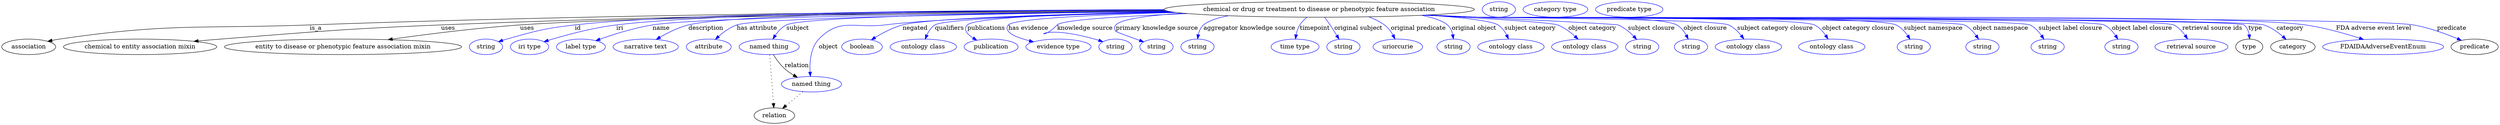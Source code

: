 digraph {
	graph [bb="0,0,5780,283"];
	node [label="\N"];
	"chemical or drug or treatment to disease or phenotypic feature association"	[height=0.5,
		label="chemical or drug or treatment to disease or phenotypic feature association",
		pos="3049.4,265",
		width=9.9838];
	association	[height=0.5,
		pos="62.394,178",
		width=1.7332];
	"chemical or drug or treatment to disease or phenotypic feature association" -> association	[label=is_a,
		lp="727.39,221.5",
		pos="e,106.71,190.75 2691.1,263.29 2232.5,261.32 1413.6,254.19 713.39,229 455.81,219.73 389.46,233.09 134.39,196 128.61,195.16 122.61,\
194.08 116.66,192.88"];
	"chemical to entity association mixin"	[height=0.5,
		pos="320.39,178",
		width=4.9287];
	"chemical or drug or treatment to disease or phenotypic feature association" -> "chemical to entity association mixin"	[label=uses,
		lp="1033.9,221.5",
		pos="e,445.34,190.81 2692.3,262.96 2286.3,260.6 1603.9,253.01 1017.4,229 790.44,219.71 733.85,213.62 507.39,196 490.62,194.69 473,193.22 \
455.57,191.71"];
	"entity to disease or phenotypic feature association mixin"	[height=0.5,
		pos="790.39,178",
		width=7.6188];
	"chemical or drug or treatment to disease or phenotypic feature association" -> "entity to disease or phenotypic feature association mixin"	[label=uses,
		lp="1216.9,221.5",
		pos="e,894.59,194.7 2695.9,261.62 2242.3,257.82 1480.7,248.7 1200.4,229 1100.1,221.96 986.77,207.64 904.69,196.12"];
	id	[color=blue,
		height=0.5,
		label=string,
		pos="1121.4,178",
		width=1.0652];
	"chemical or drug or treatment to disease or phenotypic feature association" -> id	[color=blue,
		label=id,
		lp="1334.4,221.5",
		pos="e,1150.4,189.97 2690,264.53 2264.4,263.78 1581.4,257.86 1327.4,229 1256.1,220.9 1238.5,215.35 1169.4,196 1166.3,195.13 1163.1,194.16 \
1159.9,193.14",
		style=solid];
	iri	[color=blue,
		height=0.5,
		label="iri type",
		pos="1222.4,178",
		width=1.2277];
	"chemical or drug or treatment to disease or phenotypic feature association" -> iri	[color=blue,
		label=iri,
		lp="1430.4,221.5",
		pos="e,1255.5,189.98 2689.7,264.61 2286.5,263.81 1658.2,257.72 1422.4,229 1367.2,222.28 1305.4,205.31 1265.2,193",
		style=solid];
	name	[color=blue,
		height=0.5,
		label="label type",
		pos="1341.4,178",
		width=1.5707];
	"chemical or drug or treatment to disease or phenotypic feature association" -> name	[color=blue,
		label=name,
		lp="1526.4,221.5",
		pos="e,1375.8,192.44 2698.6,261.06 2279.5,256.76 1620.3,247.21 1506.4,229 1464.5,222.3 1418.4,207.68 1385.6,195.97",
		style=solid];
	description	[color=blue,
		height=0.5,
		label="narrative text",
		pos="1491.4,178",
		width=2.0943];
	"chemical or drug or treatment to disease or phenotypic feature association" -> description	[color=blue,
		label=description,
		lp="1629.9,221.5",
		pos="e,1515.5,195.22 2690.6,263.71 2292.7,262.08 1692.9,255.2 1589.4,229 1566.4,223.19 1542.7,211.27 1524.4,200.53",
		style=solid];
	"has attribute"	[color=blue,
		height=0.5,
		label=attribute,
		pos="1636.4,178",
		width=1.4443];
	"chemical or drug or treatment to disease or phenotypic feature association" -> "has attribute"	[color=blue,
		label="has attribute",
		lp="1748.4,221.5",
		pos="e,1651.7,195.4 2702.2,260.32 2318.4,255.45 1747.9,245.5 1701.4,229 1685.7,223.43 1670.8,212.51 1659.2,202.29",
		style=solid];
	subject	[color=blue,
		height=0.5,
		label="named thing",
		pos="1776.4,178",
		width=1.9318];
	"chemical or drug or treatment to disease or phenotypic feature association" -> subject	[color=blue,
		label=subject,
		lp="1842.4,221.5",
		pos="e,1785,196.22 2697.7,261.23 2347.3,257.37 1855.6,248.51 1816.4,229 1805.7,223.69 1797,214.06 1790.4,204.66",
		style=solid];
	object	[color=blue,
		height=0.5,
		label="named thing",
		pos="1874.4,91",
		width=1.9318];
	"chemical or drug or treatment to disease or phenotypic feature association" -> object	[color=blue,
		label=object,
		lp="1913.4,178",
		pos="e,1871.8,109.28 2712.2,258.73 2471.2,253.73 2168.3,244.6 2043.4,229 1974.8,220.43 1939,246.13 1891.4,196 1872.2,175.75 1869.8,142.68 \
1871.1,119.27",
		style=solid];
	negated	[color=blue,
		height=0.5,
		label=boolean,
		pos="1991.4,178",
		width=1.2999];
	"chemical or drug or treatment to disease or phenotypic feature association" -> negated	[color=blue,
		label=negated,
		lp="2113.4,221.5",
		pos="e,2012.7,194.16 2709.1,259.2 2455.9,254.35 2144.1,245.19 2084.4,229 2061.9,222.91 2038.9,210.58 2021.4,199.68",
		style=solid];
	qualifiers	[color=blue,
		height=0.5,
		label="ontology class",
		pos="2132.4,178",
		width=2.1304];
	"chemical or drug or treatment to disease or phenotypic feature association" -> qualifiers	[color=blue,
		label=qualifiers,
		lp="2192.9,221.5",
		pos="e,2136.8,195.99 2714,258.5 2471.9,253.29 2183.4,243.99 2159.4,229 2150.8,223.63 2144.7,214.51 2140.6,205.52",
		style=solid];
	publications	[color=blue,
		height=0.5,
		label=publication,
		pos="2289.4,178",
		width=1.7332];
	"chemical or drug or treatment to disease or phenotypic feature association" -> publications	[color=blue,
		label=publications,
		lp="2278.4,221.5",
		pos="e,2256.5,193.31 2704.7,259.88 2490,255.55 2251.4,246.76 2234.4,229 2224.3,218.5 2233.8,207.57 2247.5,198.61",
		style=solid];
	"has evidence"	[color=blue,
		height=0.5,
		label="evidence type",
		pos="2445.4,178",
		width=2.0943];
	"chemical or drug or treatment to disease or phenotypic feature association" -> "has evidence"	[color=blue,
		label="has evidence",
		lp="2375.9,221.5",
		pos="e,2387.7,189.71 2718.9,257.92 2536.4,252.87 2343.7,244.02 2329.4,229 2324.8,224.17 2325.4,219.35 2329.4,214 2335.9,205.25 2356.2,\
197.84 2378,192.13",
		style=solid];
	"knowledge source"	[color=blue,
		height=0.5,
		label=string,
		pos="2577.4,178",
		width=1.0652];
	"chemical or drug or treatment to disease or phenotypic feature association" -> "knowledge source"	[color=blue,
		label="knowledge source",
		lp="2506.9,221.5",
		pos="e,2548.4,189.98 2745.4,255.36 2599.6,249.67 2453.8,241.03 2442.4,229 2396.8,180.74 2382.1,237.12 2529.4,196 2532.5,195.13 2535.7,\
194.17 2538.9,193.15",
		style=solid];
	"primary knowledge source"	[color=blue,
		height=0.5,
		label=string,
		pos="2672.4,178",
		width=1.0652];
	"chemical or drug or treatment to disease or phenotypic feature association" -> "primary knowledge source"	[color=blue,
		label="primary knowledge source",
		lp="2673.4,221.5",
		pos="e,2642.8,189.56 2733.6,256.37 2656,251.27 2591.3,242.86 2578.4,229 2573.9,224.11 2574.6,219.48 2578.4,214 2579.3,212.74 2607.9,202.19 \
2633.3,193",
		style=solid];
	"aggregator knowledge source"	[color=blue,
		height=0.5,
		label=string,
		pos="2767.4,178",
		width=1.0652];
	"chemical or drug or treatment to disease or phenotypic feature association" -> "aggregator knowledge source"	[color=blue,
		label="aggregator knowledge source",
		lp="2887.9,221.5",
		pos="e,2767.6,196.37 2838.9,250.39 2813.3,245.32 2792.3,238.41 2781.4,229 2774.8,223.29 2771.2,214.77 2769.3,206.36",
		style=solid];
	timepoint	[color=blue,
		height=0.5,
		label="time type",
		pos="2993.4,178",
		width=1.5346];
	"chemical or drug or treatment to disease or phenotypic feature association" -> timepoint	[color=blue,
		label=timepoint,
		lp="3039.4,221.5",
		pos="e,2994.3,196.31 3021.3,246.98 3014.9,241.92 3008.7,235.86 3004.4,229 3000.2,222.28 2997.5,214.16 2995.9,206.44",
		style=solid];
	"original subject"	[color=blue,
		height=0.5,
		label=string,
		pos="3105.4,178",
		width=1.0652];
	"chemical or drug or treatment to disease or phenotypic feature association" -> "original subject"	[color=blue,
		label="original subject",
		lp="3140.4,221.5",
		pos="e,3095.3,195.84 3062.1,246.71 3066.1,241.11 3070.5,234.84 3074.4,229 3079.7,221.09 3085.2,212.33 3090.1,204.38",
		style=solid];
	"original predicate"	[color=blue,
		height=0.5,
		label=uriorcurie,
		pos="3231.4,178",
		width=1.5887];
	"chemical or drug or treatment to disease or phenotypic feature association" -> "original predicate"	[color=blue,
		label="original predicate",
		lp="3278.9,221.5",
		pos="e,3224.8,196.33 3163.7,247.85 3176.8,243.07 3189.3,236.92 3200.4,229 3208.7,223.06 3215.2,214.14 3220.1,205.48",
		style=solid];
	"original object"	[color=blue,
		height=0.5,
		label=string,
		pos="3360.4,178",
		width=1.0652];
	"chemical or drug or treatment to disease or phenotypic feature association" -> "original object"	[color=blue,
		label="original object",
		lp="3407.9,221.5",
		pos="e,3360.2,196.41 3285.7,251.41 3312.7,246.18 3334.8,238.96 3346.4,229 3353,223.33 3356.6,214.82 3358.6,206.41",
		style=solid];
	"subject category"	[color=blue,
		height=0.5,
		label="ontology class",
		pos="3493.4,178",
		width=2.1304];
	"chemical or drug or treatment to disease or phenotypic feature association" -> "subject category"	[color=blue,
		label="subject category",
		lp="3537.9,221.5",
		pos="e,3487.7,196.37 3298.8,252.01 3377.2,246.45 3447.6,238.85 3463.4,229 3472.2,223.52 3478.8,214.42 3483.5,205.47",
		style=solid];
	"object category"	[color=blue,
		height=0.5,
		label="ontology class",
		pos="3664.4,178",
		width=2.1304];
	"chemical or drug or treatment to disease or phenotypic feature association" -> "object category"	[color=blue,
		label="object category",
		lp="3681.9,221.5",
		pos="e,3649.1,195.68 3293.8,251.77 3434.4,244.18 3586.3,234.8 3601.4,229 3616.3,223.27 3630.4,212.7 3641.5,202.74",
		style=solid];
	"subject closure"	[color=blue,
		height=0.5,
		label=string,
		pos="3797.4,178",
		width=1.0652];
	"chemical or drug or treatment to disease or phenotypic feature association" -> "subject closure"	[color=blue,
		label="subject closure",
		lp="3818.9,221.5",
		pos="e,3784.6,195.24 3302,252.18 3497.5,242.89 3736.2,231.15 3741.4,229 3755.2,223.32 3767.9,212.68 3777.7,202.68",
		style=solid];
	"object closure"	[color=blue,
		height=0.5,
		label=string,
		pos="3910.4,178",
		width=1.0652];
	"chemical or drug or treatment to disease or phenotypic feature association" -> "object closure"	[color=blue,
		label="object closure",
		lp="3943.4,221.5",
		pos="e,3904,196.09 3301.5,252.16 3340.6,250.38 3380.6,248.61 3418.4,247 3469.4,244.83 3832.9,254.06 3877.4,229 3886.9,223.64 3894.2,214.26 \
3899.4,205.07",
		style=solid];
	"subject category closure"	[color=blue,
		height=0.5,
		label="ontology class",
		pos="4043.4,178",
		width=2.1304];
	"chemical or drug or treatment to disease or phenotypic feature association" -> "subject category closure"	[color=blue,
		label="subject category closure",
		lp="4104.9,221.5",
		pos="e,4032.9,196.26 3298.5,252.02 3338.6,250.23 3379.6,248.5 3418.4,247 3450.6,245.76 3968.1,242.39 3997.4,229 4009,223.69 4019,213.92 \
4026.7,204.42",
		style=solid];
	"object category closure"	[color=blue,
		height=0.5,
		label="ontology class",
		pos="4236.4,178",
		width=2.1304];
	"chemical or drug or treatment to disease or phenotypic feature association" -> "object category closure"	[color=blue,
		label="object category closure",
		lp="4297.9,221.5",
		pos="e,4227.8,196.24 3295.5,251.88 3336.5,250.08 3378.7,248.37 3418.4,247 3461.6,245.51 4157.6,248.18 4196.4,229 4207.1,223.71 4215.8,\
214.09 4222.4,204.69",
		style=solid];
	"subject namespace"	[color=blue,
		height=0.5,
		label=string,
		pos="4426.4,178",
		width=1.0652];
	"chemical or drug or treatment to disease or phenotypic feature association" -> "subject namespace"	[color=blue,
		label="subject namespace",
		lp="4471.4,221.5",
		pos="e,4417.8,195.78 3294,251.79 3335.5,249.98 3378.2,248.3 3418.4,247 3472.1,245.26 4337,252.43 4385.4,229 4396.4,223.68 4405.4,213.86 \
4412.2,204.32",
		style=solid];
	"object namespace"	[color=blue,
		height=0.5,
		label=string,
		pos="4585.4,178",
		width=1.0652];
	"chemical or drug or treatment to disease or phenotypic feature association" -> "object namespace"	[color=blue,
		label="object namespace",
		lp="4627.4,221.5",
		pos="e,4576.5,195.8 3293,251.74 3334.8,249.93 3377.9,248.26 3418.4,247 3449.6,246.03 4515.2,242.43 4543.4,229 4554.5,223.7 4563.8,213.89 \
4570.7,204.35",
		style=solid];
	"subject label closure"	[color=blue,
		height=0.5,
		label=string,
		pos="4736.4,178",
		width=1.0652];
	"chemical or drug or treatment to disease or phenotypic feature association" -> "subject label closure"	[color=blue,
		label="subject label closure",
		lp="4789.4,221.5",
		pos="e,4727.8,195.8 3292,251.72 3334.1,249.9 3377.5,248.23 3418.4,247 3453.9,245.93 4663.4,244.4 4695.4,229 4706.4,223.7 4715.4,213.89 \
4722.2,204.35",
		style=solid];
	"object label closure"	[color=blue,
		height=0.5,
		label=string,
		pos="4907.4,178",
		width=1.0652];
	"chemical or drug or treatment to disease or phenotypic feature association" -> "object label closure"	[color=blue,
		label="object label closure",
		lp="4954.9,221.5",
		pos="e,4899.1,195.79 3291.5,251.68 3333.8,249.86 3377.4,248.2 3418.4,247 3458.6,245.82 4831.2,246.66 4867.4,229 4878.3,223.7 4887.1,213.88 \
4893.7,204.34",
		style=solid];
	"retrieval source ids"	[color=blue,
		height=0.5,
		label="retrieval source",
		pos="5069.4,178",
		width=2.347];
	"chemical or drug or treatment to disease or phenotypic feature association" -> "retrieval source ids"	[color=blue,
		label="retrieval source ids",
		lp="5117.9,221.5",
		pos="e,5060.5,196.31 3291,251.66 3333.5,249.84 3377.2,248.18 3418.4,247 3463.1,245.72 4988.1,248.36 5028.4,229 5039.2,223.79 5048.2,214.18 \
5054.9,204.76",
		style=solid];
	type	[height=0.5,
		pos="5203.4,178",
		width=0.86659];
	"chemical or drug or treatment to disease or phenotypic feature association" -> type	[color=blue,
		label=type,
		lp="5217.4,221.5",
		pos="e,5204.2,196.18 3290.5,251.64 3333.1,249.82 3377,248.16 3418.4,247 3443,246.31 5172.1,244.34 5191.4,229 5198.2,223.54 5201.6,214.92 \
5203.1,206.37",
		style=solid];
	category	[height=0.5,
		pos="5304.4,178",
		width=1.4263];
	"chemical or drug or treatment to disease or phenotypic feature association" -> category	[color=blue,
		label=category,
		lp="5297.9,221.5",
		pos="e,5288.8,195.25 3290.5,251.64 3333.1,249.81 3377,248.16 3418.4,247 3468.9,245.59 5189.5,245.16 5237.4,229 5253.6,223.53 5269.1,212.51 \
5281.1,202.2",
		style=solid];
	"FDA adverse event level"	[color=blue,
		height=0.5,
		label=FDAIDAAdverseEventEnum,
		pos="5513.4,178",
		width=3.8816];
	"chemical or drug or treatment to disease or phenotypic feature association" -> "FDA adverse event level"	[color=blue,
		label="FDA adverse event level",
		lp="5491.9,221.5",
		pos="e,5468.2,195.1 3290.5,251.62 3333.1,249.79 3377,248.15 3418.4,247 3631.1,241.1 5122.7,258.73 5333.4,229 5376.3,222.95 5423.3,209.62 \
5458.6,198.25",
		style=solid];
	predicate	[height=0.5,
		pos="5725.4,178",
		width=1.5165];
	"chemical or drug or treatment to disease or phenotypic feature association" -> predicate	[color=blue,
		label=predicate,
		lp="5672.4,221.5",
		pos="e,5694.9,193.06 3290,251.6 3332.8,249.77 3376.9,248.13 3418.4,247 3538.6,243.73 5464.9,249.76 5583.4,229 5619,222.77 5657.5,208.69 \
5685.5,197.06",
		style=solid];
	subject -> object	[label=relation,
		lp="1840.4,134.5",
		pos="e,1841.7,107 1786.1,159.8 1792.6,149.42 1801.9,136.42 1812.4,127 1818.5,121.55 1825.6,116.58 1832.7,112.21"];
	relation	[height=0.5,
		pos="1788.4,18",
		width=1.2999];
	subject -> relation	[pos="e,1787.1,36.188 1777.7,159.79 1779.8,132.48 1783.8,78.994 1786.3,46.38",
		style=dotted];
	object -> relation	[pos="e,1807.3,34.647 1854.4,73.533 1842.8,63.922 1828,51.669 1815.3,41.213",
		style=dotted];
	association_type	[color=blue,
		height=0.5,
		label=string,
		pos="3465.4,265",
		width=1.0652];
	association_category	[color=blue,
		height=0.5,
		label="category type",
		pos="3596.4,265",
		width=2.0762];
	"chemical or drug or treatment to disease or phenotypic feature association_predicate"	[color=blue,
		height=0.5,
		label="predicate type",
		pos="3767.4,265",
		width=2.1665];
}
